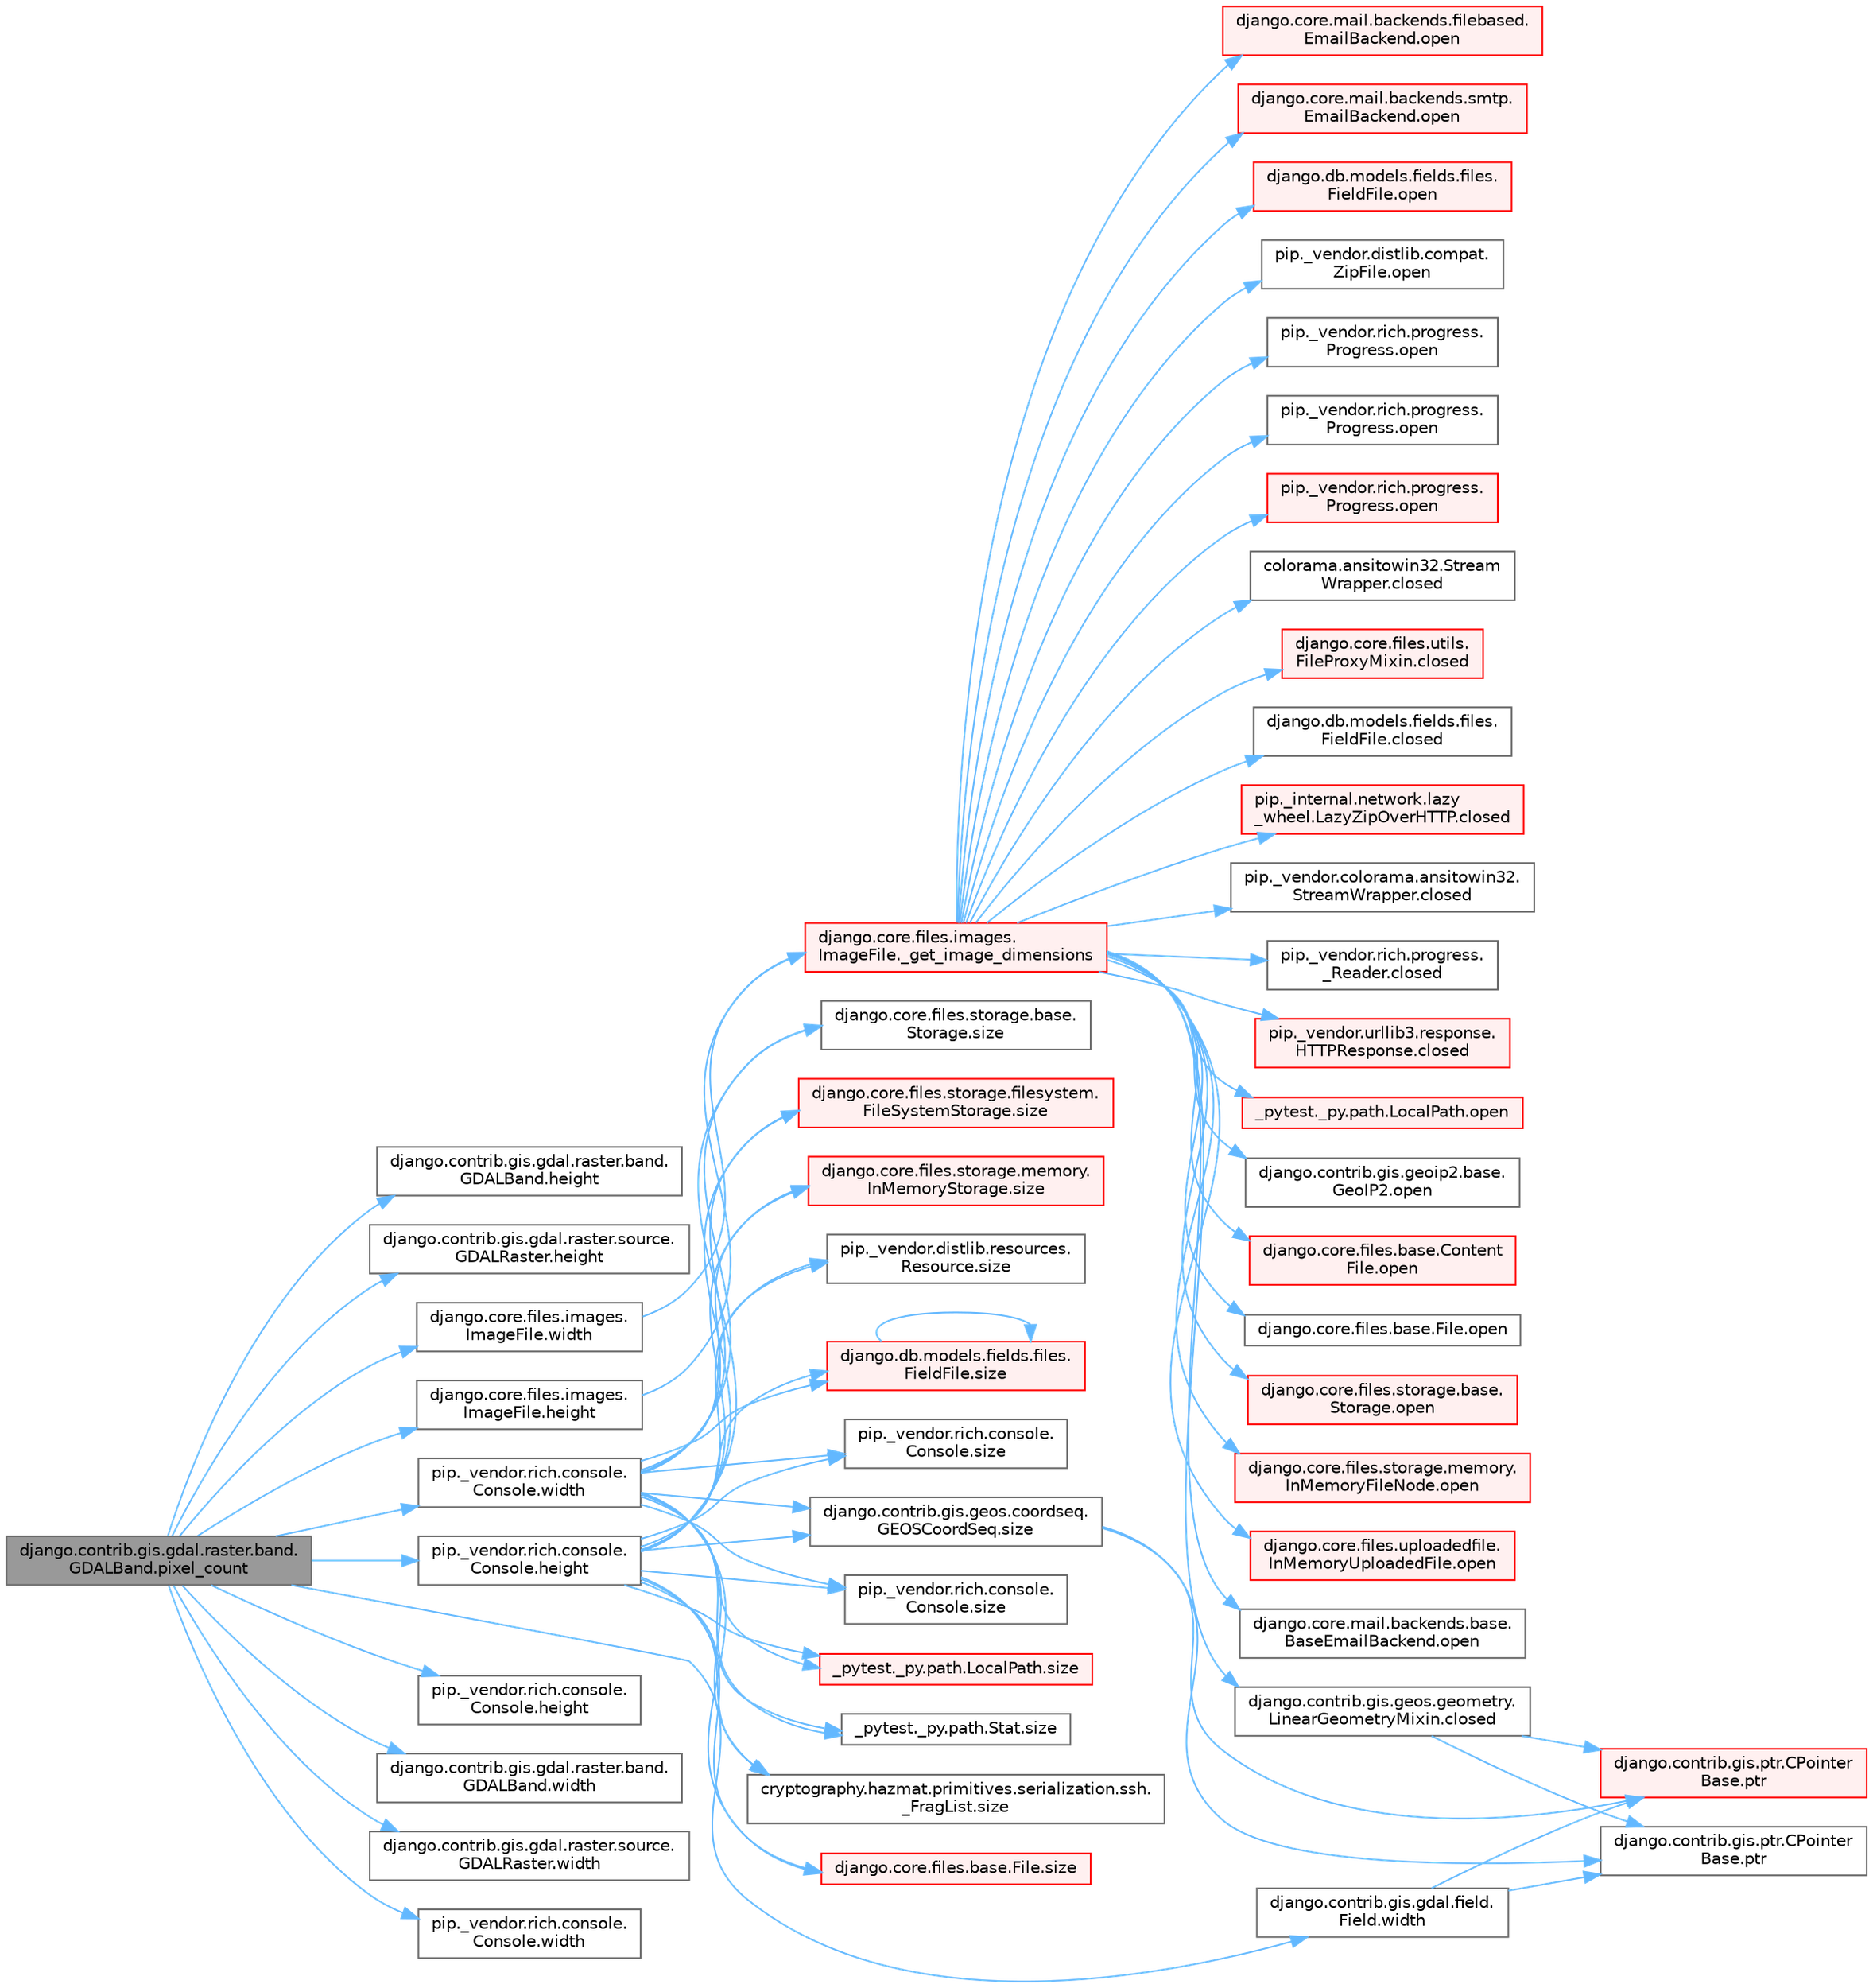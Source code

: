 digraph "django.contrib.gis.gdal.raster.band.GDALBand.pixel_count"
{
 // LATEX_PDF_SIZE
  bgcolor="transparent";
  edge [fontname=Helvetica,fontsize=10,labelfontname=Helvetica,labelfontsize=10];
  node [fontname=Helvetica,fontsize=10,shape=box,height=0.2,width=0.4];
  rankdir="LR";
  Node1 [id="Node000001",label="django.contrib.gis.gdal.raster.band.\lGDALBand.pixel_count",height=0.2,width=0.4,color="gray40", fillcolor="grey60", style="filled", fontcolor="black",tooltip=" "];
  Node1 -> Node2 [id="edge1_Node000001_Node000002",color="steelblue1",style="solid",tooltip=" "];
  Node2 [id="Node000002",label="django.contrib.gis.gdal.raster.band.\lGDALBand.height",height=0.2,width=0.4,color="grey40", fillcolor="white", style="filled",URL="$classdjango_1_1contrib_1_1gis_1_1gdal_1_1raster_1_1band_1_1_g_d_a_l_band.html#a7bea10d663b16684316ee8a95120ed62",tooltip=" "];
  Node1 -> Node3 [id="edge2_Node000001_Node000003",color="steelblue1",style="solid",tooltip=" "];
  Node3 [id="Node000003",label="django.contrib.gis.gdal.raster.source.\lGDALRaster.height",height=0.2,width=0.4,color="grey40", fillcolor="white", style="filled",URL="$classdjango_1_1contrib_1_1gis_1_1gdal_1_1raster_1_1source_1_1_g_d_a_l_raster.html#a5a893c132270fb65d330a59510a6bff0",tooltip=" "];
  Node1 -> Node4 [id="edge3_Node000001_Node000004",color="steelblue1",style="solid",tooltip=" "];
  Node4 [id="Node000004",label="django.core.files.images.\lImageFile.height",height=0.2,width=0.4,color="grey40", fillcolor="white", style="filled",URL="$classdjango_1_1core_1_1files_1_1images_1_1_image_file.html#ad4617c14c2a4ffe0b677cd7c1579bd20",tooltip=" "];
  Node4 -> Node5 [id="edge4_Node000004_Node000005",color="steelblue1",style="solid",tooltip=" "];
  Node5 [id="Node000005",label="django.core.files.images.\lImageFile._get_image_dimensions",height=0.2,width=0.4,color="red", fillcolor="#FFF0F0", style="filled",URL="$classdjango_1_1core_1_1files_1_1images_1_1_image_file.html#a2832e2235f63c851f4652a4ea59ec924",tooltip=" "];
  Node5 -> Node6 [id="edge5_Node000005_Node000006",color="steelblue1",style="solid",tooltip=" "];
  Node6 [id="Node000006",label="colorama.ansitowin32.Stream\lWrapper.closed",height=0.2,width=0.4,color="grey40", fillcolor="white", style="filled",URL="$classcolorama_1_1ansitowin32_1_1_stream_wrapper.html#a101801ca638f486a0e1a1b043add737f",tooltip=" "];
  Node5 -> Node7 [id="edge6_Node000005_Node000007",color="steelblue1",style="solid",tooltip=" "];
  Node7 [id="Node000007",label="django.contrib.gis.geos.geometry.\lLinearGeometryMixin.closed",height=0.2,width=0.4,color="grey40", fillcolor="white", style="filled",URL="$classdjango_1_1contrib_1_1gis_1_1geos_1_1geometry_1_1_linear_geometry_mixin.html#a4cd314607fc2af64817d64455b274e56",tooltip=" "];
  Node7 -> Node8 [id="edge7_Node000007_Node000008",color="steelblue1",style="solid",tooltip=" "];
  Node8 [id="Node000008",label="django.contrib.gis.ptr.CPointer\lBase.ptr",height=0.2,width=0.4,color="red", fillcolor="#FFF0F0", style="filled",URL="$classdjango_1_1contrib_1_1gis_1_1ptr_1_1_c_pointer_base.html#a55873c889d27c42497c5a832c24e041b",tooltip=" "];
  Node7 -> Node10 [id="edge8_Node000007_Node000010",color="steelblue1",style="solid",tooltip=" "];
  Node10 [id="Node000010",label="django.contrib.gis.ptr.CPointer\lBase.ptr",height=0.2,width=0.4,color="grey40", fillcolor="white", style="filled",URL="$classdjango_1_1contrib_1_1gis_1_1ptr_1_1_c_pointer_base.html#a73d2e45828ab4d985549c571852996fa",tooltip=" "];
  Node5 -> Node11 [id="edge9_Node000005_Node000011",color="steelblue1",style="solid",tooltip=" "];
  Node11 [id="Node000011",label="django.core.files.utils.\lFileProxyMixin.closed",height=0.2,width=0.4,color="red", fillcolor="#FFF0F0", style="filled",URL="$classdjango_1_1core_1_1files_1_1utils_1_1_file_proxy_mixin.html#a7097b92b399b272f42604aa110a69938",tooltip=" "];
  Node5 -> Node19 [id="edge10_Node000005_Node000019",color="steelblue1",style="solid",tooltip=" "];
  Node19 [id="Node000019",label="django.db.models.fields.files.\lFieldFile.closed",height=0.2,width=0.4,color="grey40", fillcolor="white", style="filled",URL="$classdjango_1_1db_1_1models_1_1fields_1_1files_1_1_field_file.html#a0c14a11a66fa2d7051c0e18a92c3dc25",tooltip=" "];
  Node5 -> Node20 [id="edge11_Node000005_Node000020",color="steelblue1",style="solid",tooltip=" "];
  Node20 [id="Node000020",label="pip._internal.network.lazy\l_wheel.LazyZipOverHTTP.closed",height=0.2,width=0.4,color="red", fillcolor="#FFF0F0", style="filled",URL="$classpip_1_1__internal_1_1network_1_1lazy__wheel_1_1_lazy_zip_over_h_t_t_p.html#a9b81a2e658e40d9ca0f0e41c5b874e44",tooltip=" "];
  Node5 -> Node21 [id="edge12_Node000005_Node000021",color="steelblue1",style="solid",tooltip=" "];
  Node21 [id="Node000021",label="pip._vendor.colorama.ansitowin32.\lStreamWrapper.closed",height=0.2,width=0.4,color="grey40", fillcolor="white", style="filled",URL="$classpip_1_1__vendor_1_1colorama_1_1ansitowin32_1_1_stream_wrapper.html#a2ef356ff91d4cd24efc9c17fb6dca418",tooltip=" "];
  Node5 -> Node22 [id="edge13_Node000005_Node000022",color="steelblue1",style="solid",tooltip=" "];
  Node22 [id="Node000022",label="pip._vendor.rich.progress.\l_Reader.closed",height=0.2,width=0.4,color="grey40", fillcolor="white", style="filled",URL="$classpip_1_1__vendor_1_1rich_1_1progress_1_1___reader.html#a14f49b8acded218743a1ae20420edf97",tooltip=" "];
  Node5 -> Node23 [id="edge14_Node000005_Node000023",color="steelblue1",style="solid",tooltip=" "];
  Node23 [id="Node000023",label="pip._vendor.urllib3.response.\lHTTPResponse.closed",height=0.2,width=0.4,color="red", fillcolor="#FFF0F0", style="filled",URL="$classpip_1_1__vendor_1_1urllib3_1_1response_1_1_h_t_t_p_response.html#a68cb31672b93ce4bae9c962f713f54c6",tooltip=" "];
  Node5 -> Node25 [id="edge15_Node000005_Node000025",color="steelblue1",style="solid",tooltip=" "];
  Node25 [id="Node000025",label="_pytest._py.path.LocalPath.open",height=0.2,width=0.4,color="red", fillcolor="#FFF0F0", style="filled",URL="$class__pytest_1_1__py_1_1path_1_1_local_path.html#ac72dbda993b11dc52a738bfc6267dda0",tooltip=" "];
  Node5 -> Node45 [id="edge16_Node000005_Node000045",color="steelblue1",style="solid",tooltip=" "];
  Node45 [id="Node000045",label="django.contrib.gis.geoip2.base.\lGeoIP2.open",height=0.2,width=0.4,color="grey40", fillcolor="white", style="filled",URL="$classdjango_1_1contrib_1_1gis_1_1geoip2_1_1base_1_1_geo_i_p2.html#a39b20c40f1d3f4e4a37f9a4b8cd40e4d",tooltip=" "];
  Node5 -> Node46 [id="edge17_Node000005_Node000046",color="steelblue1",style="solid",tooltip=" "];
  Node46 [id="Node000046",label="django.core.files.base.Content\lFile.open",height=0.2,width=0.4,color="red", fillcolor="#FFF0F0", style="filled",URL="$classdjango_1_1core_1_1files_1_1base_1_1_content_file.html#a2d9c2fb349c078834c401c23b3b10250",tooltip=" "];
  Node5 -> Node397 [id="edge18_Node000005_Node000397",color="steelblue1",style="solid",tooltip=" "];
  Node397 [id="Node000397",label="django.core.files.base.File.open",height=0.2,width=0.4,color="grey40", fillcolor="white", style="filled",URL="$classdjango_1_1core_1_1files_1_1base_1_1_file.html#a77453efc21bb631b97bff9f6aff27eb1",tooltip=" "];
  Node5 -> Node398 [id="edge19_Node000005_Node000398",color="steelblue1",style="solid",tooltip=" "];
  Node398 [id="Node000398",label="django.core.files.storage.base.\lStorage.open",height=0.2,width=0.4,color="red", fillcolor="#FFF0F0", style="filled",URL="$classdjango_1_1core_1_1files_1_1storage_1_1base_1_1_storage.html#a83f5a2f19c0564c4a1732f88b32c4b49",tooltip=" "];
  Node5 -> Node812 [id="edge20_Node000005_Node000812",color="steelblue1",style="solid",tooltip=" "];
  Node812 [id="Node000812",label="django.core.files.storage.memory.\lInMemoryFileNode.open",height=0.2,width=0.4,color="red", fillcolor="#FFF0F0", style="filled",URL="$classdjango_1_1core_1_1files_1_1storage_1_1memory_1_1_in_memory_file_node.html#a5c6b58cc9c725338da58591f6c689798",tooltip=" "];
  Node5 -> Node816 [id="edge21_Node000005_Node000816",color="steelblue1",style="solid",tooltip=" "];
  Node816 [id="Node000816",label="django.core.files.uploadedfile.\lInMemoryUploadedFile.open",height=0.2,width=0.4,color="red", fillcolor="#FFF0F0", style="filled",URL="$classdjango_1_1core_1_1files_1_1uploadedfile_1_1_in_memory_uploaded_file.html#a7f211d59dc27d050a61d27ca2e0f5f40",tooltip=" "];
  Node5 -> Node817 [id="edge22_Node000005_Node000817",color="steelblue1",style="solid",tooltip=" "];
  Node817 [id="Node000817",label="django.core.mail.backends.base.\lBaseEmailBackend.open",height=0.2,width=0.4,color="grey40", fillcolor="white", style="filled",URL="$classdjango_1_1core_1_1mail_1_1backends_1_1base_1_1_base_email_backend.html#af6f1cc1a0a6e09c1461109c5dab1557b",tooltip=" "];
  Node5 -> Node818 [id="edge23_Node000005_Node000818",color="steelblue1",style="solid",tooltip=" "];
  Node818 [id="Node000818",label="django.core.mail.backends.filebased.\lEmailBackend.open",height=0.2,width=0.4,color="red", fillcolor="#FFF0F0", style="filled",URL="$classdjango_1_1core_1_1mail_1_1backends_1_1filebased_1_1_email_backend.html#acc1a9fd1f47e8c6b22587d70427d0bf9",tooltip=" "];
  Node5 -> Node819 [id="edge24_Node000005_Node000819",color="steelblue1",style="solid",tooltip=" "];
  Node819 [id="Node000819",label="django.core.mail.backends.smtp.\lEmailBackend.open",height=0.2,width=0.4,color="red", fillcolor="#FFF0F0", style="filled",URL="$classdjango_1_1core_1_1mail_1_1backends_1_1smtp_1_1_email_backend.html#a739b3a346c87c0fd9854f988b8a4dd3a",tooltip=" "];
  Node5 -> Node837 [id="edge25_Node000005_Node000837",color="steelblue1",style="solid",tooltip=" "];
  Node837 [id="Node000837",label="django.db.models.fields.files.\lFieldFile.open",height=0.2,width=0.4,color="red", fillcolor="#FFF0F0", style="filled",URL="$classdjango_1_1db_1_1models_1_1fields_1_1files_1_1_field_file.html#ac17332adacb50b3ff23da63ecbe5561f",tooltip=" "];
  Node5 -> Node849 [id="edge26_Node000005_Node000849",color="steelblue1",style="solid",tooltip=" "];
  Node849 [id="Node000849",label="pip._vendor.distlib.compat.\lZipFile.open",height=0.2,width=0.4,color="grey40", fillcolor="white", style="filled",URL="$classpip_1_1__vendor_1_1distlib_1_1compat_1_1_zip_file.html#a50609c5c9b216af3068c9c2881abdeda",tooltip=" "];
  Node5 -> Node850 [id="edge27_Node000005_Node000850",color="steelblue1",style="solid",tooltip=" "];
  Node850 [id="Node000850",label="pip._vendor.rich.progress.\lProgress.open",height=0.2,width=0.4,color="grey40", fillcolor="white", style="filled",URL="$classpip_1_1__vendor_1_1rich_1_1progress_1_1_progress.html#a4191cf7b2aa691672113b93721a54ec3",tooltip=" "];
  Node5 -> Node851 [id="edge28_Node000005_Node000851",color="steelblue1",style="solid",tooltip=" "];
  Node851 [id="Node000851",label="pip._vendor.rich.progress.\lProgress.open",height=0.2,width=0.4,color="grey40", fillcolor="white", style="filled",URL="$classpip_1_1__vendor_1_1rich_1_1progress_1_1_progress.html#a4311f481b1ced83aa9a73d40166f53c8",tooltip=" "];
  Node5 -> Node852 [id="edge29_Node000005_Node000852",color="steelblue1",style="solid",tooltip=" "];
  Node852 [id="Node000852",label="pip._vendor.rich.progress.\lProgress.open",height=0.2,width=0.4,color="red", fillcolor="#FFF0F0", style="filled",URL="$classpip_1_1__vendor_1_1rich_1_1progress_1_1_progress.html#a204bface9fc63d04e72844b751bcd8e3",tooltip=" "];
  Node1 -> Node257 [id="edge30_Node000001_Node000257",color="steelblue1",style="solid",tooltip=" "];
  Node257 [id="Node000257",label="pip._vendor.rich.console.\lConsole.height",height=0.2,width=0.4,color="grey40", fillcolor="white", style="filled",URL="$classpip_1_1__vendor_1_1rich_1_1console_1_1_console.html#adf55ca44bd09a7285363cdfd2a411a53",tooltip=" "];
  Node257 -> Node258 [id="edge31_Node000257_Node000258",color="steelblue1",style="solid",tooltip=" "];
  Node258 [id="Node000258",label="_pytest._py.path.LocalPath.size",height=0.2,width=0.4,color="red", fillcolor="#FFF0F0", style="filled",URL="$class__pytest_1_1__py_1_1path_1_1_local_path.html#a01312293d7ed99c7153402aa1c228012",tooltip=" "];
  Node257 -> Node262 [id="edge32_Node000257_Node000262",color="steelblue1",style="solid",tooltip=" "];
  Node262 [id="Node000262",label="_pytest._py.path.Stat.size",height=0.2,width=0.4,color="grey40", fillcolor="white", style="filled",URL="$class__pytest_1_1__py_1_1path_1_1_stat.html#a206ba7bd29fc72352b3af66d7a7aafef",tooltip=" "];
  Node257 -> Node263 [id="edge33_Node000257_Node000263",color="steelblue1",style="solid",tooltip=" "];
  Node263 [id="Node000263",label="cryptography.hazmat.primitives.serialization.ssh.\l_FragList.size",height=0.2,width=0.4,color="grey40", fillcolor="white", style="filled",URL="$classcryptography_1_1hazmat_1_1primitives_1_1serialization_1_1ssh_1_1___frag_list.html#a7e9d0a2bab129dc613ec19fe73f24252",tooltip=" "];
  Node257 -> Node264 [id="edge34_Node000257_Node000264",color="steelblue1",style="solid",tooltip=" "];
  Node264 [id="Node000264",label="django.contrib.gis.geos.coordseq.\lGEOSCoordSeq.size",height=0.2,width=0.4,color="grey40", fillcolor="white", style="filled",URL="$classdjango_1_1contrib_1_1gis_1_1geos_1_1coordseq_1_1_g_e_o_s_coord_seq.html#a918c80def6f7235c7da41e8aaf614fa6",tooltip=" "];
  Node264 -> Node8 [id="edge35_Node000264_Node000008",color="steelblue1",style="solid",tooltip=" "];
  Node264 -> Node10 [id="edge36_Node000264_Node000010",color="steelblue1",style="solid",tooltip=" "];
  Node257 -> Node265 [id="edge37_Node000257_Node000265",color="steelblue1",style="solid",tooltip=" "];
  Node265 [id="Node000265",label="django.core.files.base.File.size",height=0.2,width=0.4,color="red", fillcolor="#FFF0F0", style="filled",URL="$classdjango_1_1core_1_1files_1_1base_1_1_file.html#abe624c2bbb9a5c895e8d99ec7de4fd3d",tooltip=" "];
  Node257 -> Node266 [id="edge38_Node000257_Node000266",color="steelblue1",style="solid",tooltip=" "];
  Node266 [id="Node000266",label="django.core.files.storage.base.\lStorage.size",height=0.2,width=0.4,color="grey40", fillcolor="white", style="filled",URL="$classdjango_1_1core_1_1files_1_1storage_1_1base_1_1_storage.html#a135bb0f4147e20b20d038cdc2304dd78",tooltip=" "];
  Node257 -> Node267 [id="edge39_Node000257_Node000267",color="steelblue1",style="solid",tooltip=" "];
  Node267 [id="Node000267",label="django.core.files.storage.filesystem.\lFileSystemStorage.size",height=0.2,width=0.4,color="red", fillcolor="#FFF0F0", style="filled",URL="$classdjango_1_1core_1_1files_1_1storage_1_1filesystem_1_1_file_system_storage.html#a6e5dbaebdedc839f8a2869922a7181de",tooltip=" "];
  Node257 -> Node1735 [id="edge40_Node000257_Node001735",color="steelblue1",style="solid",tooltip=" "];
  Node1735 [id="Node001735",label="django.core.files.storage.memory.\lInMemoryStorage.size",height=0.2,width=0.4,color="red", fillcolor="#FFF0F0", style="filled",URL="$classdjango_1_1core_1_1files_1_1storage_1_1memory_1_1_in_memory_storage.html#ac6691324035626377fb3989472a673be",tooltip=" "];
  Node257 -> Node1750 [id="edge41_Node000257_Node001750",color="steelblue1",style="solid",tooltip=" "];
  Node1750 [id="Node001750",label="django.db.models.fields.files.\lFieldFile.size",height=0.2,width=0.4,color="red", fillcolor="#FFF0F0", style="filled",URL="$classdjango_1_1db_1_1models_1_1fields_1_1files_1_1_field_file.html#aea23a57308858c3cbc573c67f2ab9b74",tooltip=" "];
  Node1750 -> Node1750 [id="edge42_Node001750_Node001750",color="steelblue1",style="solid",tooltip=" "];
  Node257 -> Node1751 [id="edge43_Node000257_Node001751",color="steelblue1",style="solid",tooltip=" "];
  Node1751 [id="Node001751",label="pip._vendor.distlib.resources.\lResource.size",height=0.2,width=0.4,color="grey40", fillcolor="white", style="filled",URL="$classpip_1_1__vendor_1_1distlib_1_1resources_1_1_resource.html#a65a294bc884a9f006d465df4a7be732d",tooltip=" "];
  Node257 -> Node1752 [id="edge44_Node000257_Node001752",color="steelblue1",style="solid",tooltip=" "];
  Node1752 [id="Node001752",label="pip._vendor.rich.console.\lConsole.size",height=0.2,width=0.4,color="grey40", fillcolor="white", style="filled",URL="$classpip_1_1__vendor_1_1rich_1_1console_1_1_console.html#a51e25cd9881c627f959a35e7623b81db",tooltip=" "];
  Node257 -> Node1753 [id="edge45_Node000257_Node001753",color="steelblue1",style="solid",tooltip=" "];
  Node1753 [id="Node001753",label="pip._vendor.rich.console.\lConsole.size",height=0.2,width=0.4,color="grey40", fillcolor="white", style="filled",URL="$classpip_1_1__vendor_1_1rich_1_1console_1_1_console.html#ae882677fb24c61ad973112e90fadafa7",tooltip=" "];
  Node1 -> Node4460 [id="edge46_Node000001_Node004460",color="steelblue1",style="solid",tooltip=" "];
  Node4460 [id="Node004460",label="pip._vendor.rich.console.\lConsole.height",height=0.2,width=0.4,color="grey40", fillcolor="white", style="filled",URL="$classpip_1_1__vendor_1_1rich_1_1console_1_1_console.html#ab53d9f9fda0d620f747ea404220d1e89",tooltip=" "];
  Node1 -> Node1833 [id="edge47_Node000001_Node001833",color="steelblue1",style="solid",tooltip=" "];
  Node1833 [id="Node001833",label="django.contrib.gis.gdal.field.\lField.width",height=0.2,width=0.4,color="grey40", fillcolor="white", style="filled",URL="$classdjango_1_1contrib_1_1gis_1_1gdal_1_1field_1_1_field.html#a9d43a623b937f633a9e6dca9323f5fa7",tooltip=" "];
  Node1833 -> Node8 [id="edge48_Node001833_Node000008",color="steelblue1",style="solid",tooltip=" "];
  Node1833 -> Node10 [id="edge49_Node001833_Node000010",color="steelblue1",style="solid",tooltip=" "];
  Node1 -> Node1834 [id="edge50_Node000001_Node001834",color="steelblue1",style="solid",tooltip=" "];
  Node1834 [id="Node001834",label="django.contrib.gis.gdal.raster.band.\lGDALBand.width",height=0.2,width=0.4,color="grey40", fillcolor="white", style="filled",URL="$classdjango_1_1contrib_1_1gis_1_1gdal_1_1raster_1_1band_1_1_g_d_a_l_band.html#a407780888708f2bb99b4d298eb6d8062",tooltip=" "];
  Node1 -> Node1835 [id="edge51_Node000001_Node001835",color="steelblue1",style="solid",tooltip=" "];
  Node1835 [id="Node001835",label="django.contrib.gis.gdal.raster.source.\lGDALRaster.width",height=0.2,width=0.4,color="grey40", fillcolor="white", style="filled",URL="$classdjango_1_1contrib_1_1gis_1_1gdal_1_1raster_1_1source_1_1_g_d_a_l_raster.html#a58442e42bce5bcabb54fab7a2e636bc2",tooltip=" "];
  Node1 -> Node1836 [id="edge52_Node000001_Node001836",color="steelblue1",style="solid",tooltip=" "];
  Node1836 [id="Node001836",label="django.core.files.images.\lImageFile.width",height=0.2,width=0.4,color="grey40", fillcolor="white", style="filled",URL="$classdjango_1_1core_1_1files_1_1images_1_1_image_file.html#a3a50a37ab3f2d7395c892a262ecb49bc",tooltip=" "];
  Node1836 -> Node5 [id="edge53_Node001836_Node000005",color="steelblue1",style="solid",tooltip=" "];
  Node1 -> Node1837 [id="edge54_Node000001_Node001837",color="steelblue1",style="solid",tooltip=" "];
  Node1837 [id="Node001837",label="pip._vendor.rich.console.\lConsole.width",height=0.2,width=0.4,color="grey40", fillcolor="white", style="filled",URL="$classpip_1_1__vendor_1_1rich_1_1console_1_1_console.html#a3163e1b4e2842bc355d0f5c3100ecc08",tooltip=" "];
  Node1837 -> Node258 [id="edge55_Node001837_Node000258",color="steelblue1",style="solid",tooltip=" "];
  Node1837 -> Node262 [id="edge56_Node001837_Node000262",color="steelblue1",style="solid",tooltip=" "];
  Node1837 -> Node263 [id="edge57_Node001837_Node000263",color="steelblue1",style="solid",tooltip=" "];
  Node1837 -> Node264 [id="edge58_Node001837_Node000264",color="steelblue1",style="solid",tooltip=" "];
  Node1837 -> Node265 [id="edge59_Node001837_Node000265",color="steelblue1",style="solid",tooltip=" "];
  Node1837 -> Node266 [id="edge60_Node001837_Node000266",color="steelblue1",style="solid",tooltip=" "];
  Node1837 -> Node267 [id="edge61_Node001837_Node000267",color="steelblue1",style="solid",tooltip=" "];
  Node1837 -> Node1735 [id="edge62_Node001837_Node001735",color="steelblue1",style="solid",tooltip=" "];
  Node1837 -> Node1750 [id="edge63_Node001837_Node001750",color="steelblue1",style="solid",tooltip=" "];
  Node1837 -> Node1751 [id="edge64_Node001837_Node001751",color="steelblue1",style="solid",tooltip=" "];
  Node1837 -> Node1752 [id="edge65_Node001837_Node001752",color="steelblue1",style="solid",tooltip=" "];
  Node1837 -> Node1753 [id="edge66_Node001837_Node001753",color="steelblue1",style="solid",tooltip=" "];
  Node1 -> Node1838 [id="edge67_Node000001_Node001838",color="steelblue1",style="solid",tooltip=" "];
  Node1838 [id="Node001838",label="pip._vendor.rich.console.\lConsole.width",height=0.2,width=0.4,color="grey40", fillcolor="white", style="filled",URL="$classpip_1_1__vendor_1_1rich_1_1console_1_1_console.html#aa2ba8c5fa1dd224794b0ac2acd384863",tooltip=" "];
}
